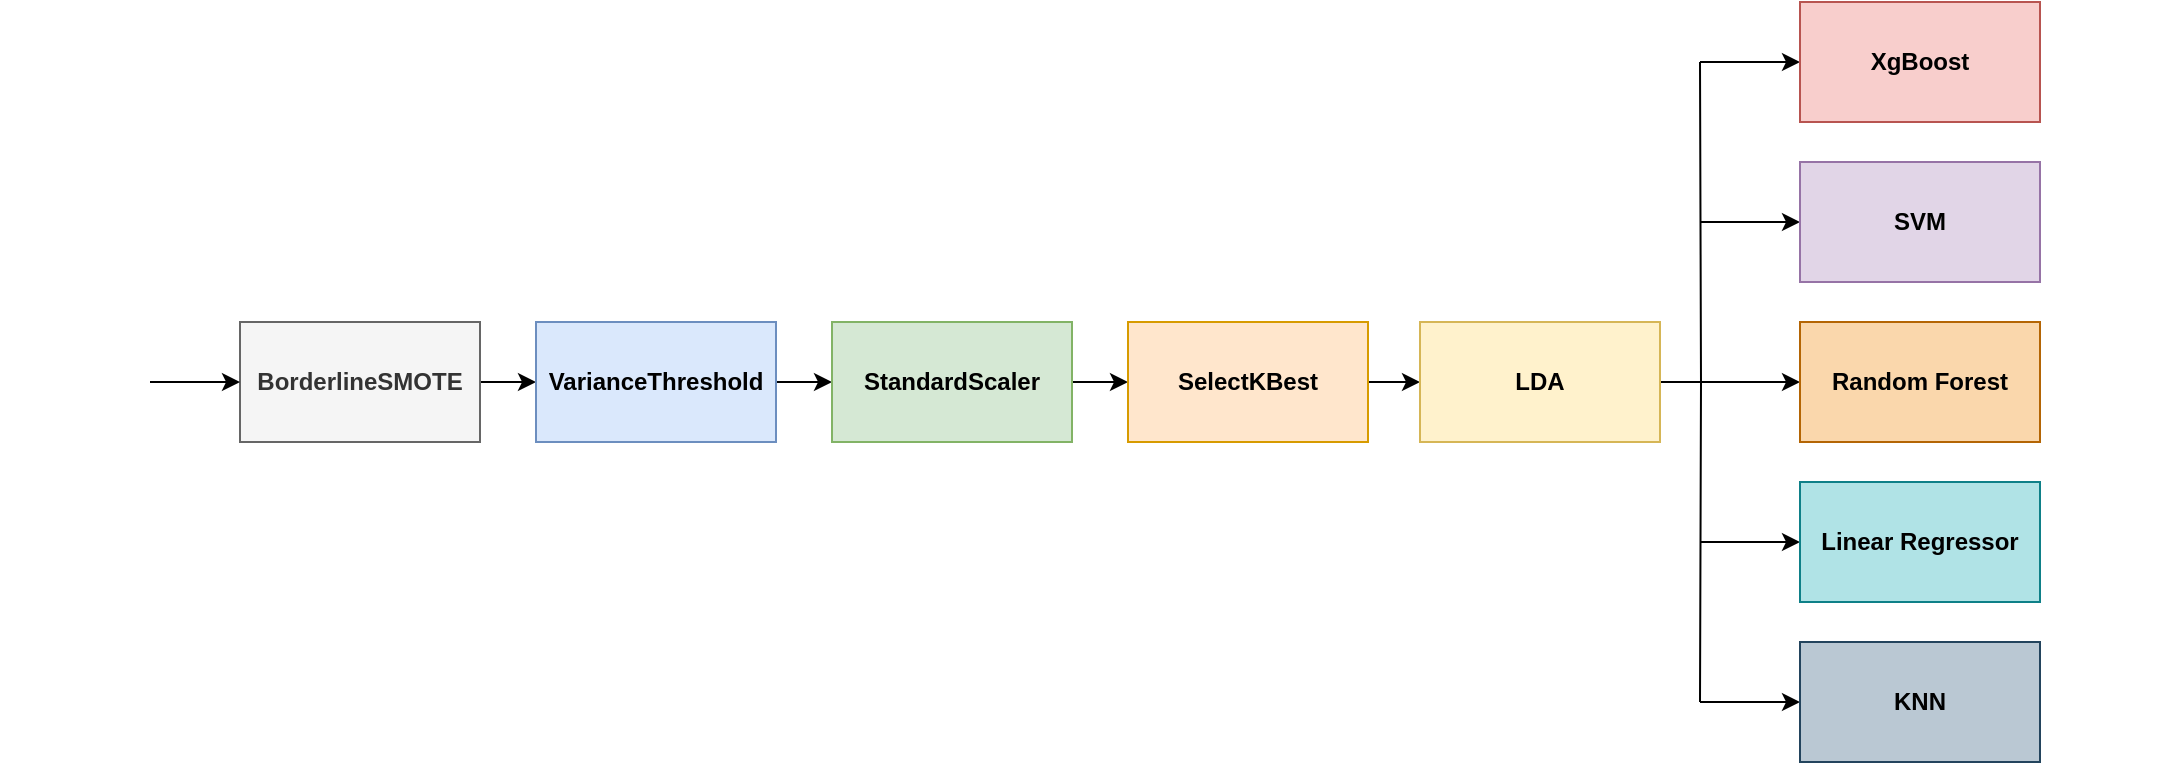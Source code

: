 <mxfile version="26.1.1">
  <diagram name="Page-1" id="pIDrR6ldWqi4g2rP5NIY">
    <mxGraphModel dx="1195" dy="688" grid="1" gridSize="10" guides="1" tooltips="1" connect="1" arrows="1" fold="1" page="1" pageScale="1" pageWidth="850" pageHeight="1100" math="0" shadow="0">
      <root>
        <mxCell id="0" />
        <mxCell id="1" parent="0" />
        <mxCell id="-23LSM0mr9r4y1XJ_UMX-23" value="" style="edgeStyle=orthogonalEdgeStyle;rounded=0;orthogonalLoop=1;jettySize=auto;html=1;fontSize=12;" edge="1" parent="1" source="-23LSM0mr9r4y1XJ_UMX-1" target="-23LSM0mr9r4y1XJ_UMX-2">
          <mxGeometry relative="1" as="geometry" />
        </mxCell>
        <mxCell id="-23LSM0mr9r4y1XJ_UMX-1" value="BorderlineSMOTE" style="rounded=0;whiteSpace=wrap;html=1;fontStyle=1;fillColor=#f5f5f5;fontColor=#333333;strokeColor=#666666;fontSize=12;" vertex="1" parent="1">
          <mxGeometry x="230" y="290" width="120" height="60" as="geometry" />
        </mxCell>
        <mxCell id="-23LSM0mr9r4y1XJ_UMX-24" value="" style="edgeStyle=orthogonalEdgeStyle;rounded=0;orthogonalLoop=1;jettySize=auto;html=1;fontSize=12;" edge="1" parent="1" source="-23LSM0mr9r4y1XJ_UMX-2" target="-23LSM0mr9r4y1XJ_UMX-3">
          <mxGeometry relative="1" as="geometry" />
        </mxCell>
        <mxCell id="-23LSM0mr9r4y1XJ_UMX-2" value="VarianceThreshold" style="rounded=0;whiteSpace=wrap;html=1;fontStyle=1;fillColor=#dae8fc;strokeColor=#6c8ebf;fontSize=12;" vertex="1" parent="1">
          <mxGeometry x="378" y="290" width="120" height="60" as="geometry" />
        </mxCell>
        <mxCell id="-23LSM0mr9r4y1XJ_UMX-26" value="" style="edgeStyle=orthogonalEdgeStyle;rounded=0;orthogonalLoop=1;jettySize=auto;html=1;fontSize=12;" edge="1" parent="1" source="-23LSM0mr9r4y1XJ_UMX-3" target="-23LSM0mr9r4y1XJ_UMX-4">
          <mxGeometry relative="1" as="geometry" />
        </mxCell>
        <mxCell id="-23LSM0mr9r4y1XJ_UMX-3" value="StandardScaler" style="rounded=0;whiteSpace=wrap;html=1;fontStyle=1;fillColor=#d5e8d4;strokeColor=#82b366;fontSize=12;" vertex="1" parent="1">
          <mxGeometry x="526" y="290" width="120" height="60" as="geometry" />
        </mxCell>
        <mxCell id="-23LSM0mr9r4y1XJ_UMX-27" value="" style="edgeStyle=orthogonalEdgeStyle;rounded=0;orthogonalLoop=1;jettySize=auto;html=1;fontSize=12;" edge="1" parent="1" source="-23LSM0mr9r4y1XJ_UMX-4" target="-23LSM0mr9r4y1XJ_UMX-6">
          <mxGeometry relative="1" as="geometry" />
        </mxCell>
        <mxCell id="-23LSM0mr9r4y1XJ_UMX-4" value="SelectKBest" style="rounded=0;whiteSpace=wrap;html=1;fontStyle=1;fillColor=#ffe6cc;strokeColor=#d79b00;fontSize=12;" vertex="1" parent="1">
          <mxGeometry x="674" y="290" width="120" height="60" as="geometry" />
        </mxCell>
        <mxCell id="-23LSM0mr9r4y1XJ_UMX-12" value="" style="edgeStyle=orthogonalEdgeStyle;rounded=0;orthogonalLoop=1;jettySize=auto;html=1;fontStyle=1;fontSize=12;" edge="1" parent="1" source="-23LSM0mr9r4y1XJ_UMX-6" target="-23LSM0mr9r4y1XJ_UMX-9">
          <mxGeometry relative="1" as="geometry" />
        </mxCell>
        <mxCell id="-23LSM0mr9r4y1XJ_UMX-15" style="edgeStyle=orthogonalEdgeStyle;rounded=0;orthogonalLoop=1;jettySize=auto;html=1;endArrow=none;startFill=0;fontStyle=1;fontSize=12;" edge="1" parent="1" source="-23LSM0mr9r4y1XJ_UMX-6">
          <mxGeometry relative="1" as="geometry">
            <mxPoint x="960.0" y="160" as="targetPoint" />
          </mxGeometry>
        </mxCell>
        <mxCell id="-23LSM0mr9r4y1XJ_UMX-16" style="edgeStyle=orthogonalEdgeStyle;rounded=0;orthogonalLoop=1;jettySize=auto;html=1;endArrow=none;startFill=0;fontStyle=1;fontSize=12;" edge="1" parent="1" source="-23LSM0mr9r4y1XJ_UMX-6">
          <mxGeometry relative="1" as="geometry">
            <mxPoint x="960.0" y="480" as="targetPoint" />
          </mxGeometry>
        </mxCell>
        <mxCell id="-23LSM0mr9r4y1XJ_UMX-6" value="LDA" style="rounded=0;whiteSpace=wrap;html=1;fontStyle=1;fillColor=#fff2cc;strokeColor=#d6b656;fontSize=12;" vertex="1" parent="1">
          <mxGeometry x="820" y="290" width="120" height="60" as="geometry" />
        </mxCell>
        <mxCell id="-23LSM0mr9r4y1XJ_UMX-17" style="edgeStyle=orthogonalEdgeStyle;rounded=0;orthogonalLoop=1;jettySize=auto;html=1;endArrow=none;startFill=1;startArrow=classic;fontStyle=1;fontSize=12;" edge="1" parent="1" source="-23LSM0mr9r4y1XJ_UMX-7">
          <mxGeometry relative="1" as="geometry">
            <mxPoint x="960.0" y="160" as="targetPoint" />
          </mxGeometry>
        </mxCell>
        <mxCell id="-23LSM0mr9r4y1XJ_UMX-7" value="XgBoost" style="rounded=0;whiteSpace=wrap;html=1;fontStyle=1;fillColor=#f8cecc;strokeColor=#b85450;fontSize=12;" vertex="1" parent="1">
          <mxGeometry x="1010" y="130" width="120" height="60" as="geometry" />
        </mxCell>
        <mxCell id="-23LSM0mr9r4y1XJ_UMX-19" style="edgeStyle=orthogonalEdgeStyle;rounded=0;orthogonalLoop=1;jettySize=auto;html=1;startArrow=classic;startFill=1;endArrow=none;fontStyle=1;fontSize=12;" edge="1" parent="1" source="-23LSM0mr9r4y1XJ_UMX-8">
          <mxGeometry relative="1" as="geometry">
            <mxPoint x="960.0" y="240" as="targetPoint" />
          </mxGeometry>
        </mxCell>
        <mxCell id="-23LSM0mr9r4y1XJ_UMX-8" value="SVM" style="rounded=0;whiteSpace=wrap;html=1;fontStyle=1;fillColor=#e1d5e7;strokeColor=#9673a6;fontSize=12;" vertex="1" parent="1">
          <mxGeometry x="1010" y="210" width="120" height="60" as="geometry" />
        </mxCell>
        <mxCell id="-23LSM0mr9r4y1XJ_UMX-9" value="Random Forest" style="rounded=0;whiteSpace=wrap;html=1;fontStyle=1;fillColor=#fad7ac;strokeColor=#b46504;fontSize=12;" vertex="1" parent="1">
          <mxGeometry x="1010" y="290" width="120" height="60" as="geometry" />
        </mxCell>
        <mxCell id="-23LSM0mr9r4y1XJ_UMX-20" style="edgeStyle=orthogonalEdgeStyle;rounded=0;orthogonalLoop=1;jettySize=auto;html=1;startArrow=classic;startFill=1;endArrow=none;fontStyle=1;fontSize=12;" edge="1" parent="1" source="-23LSM0mr9r4y1XJ_UMX-10">
          <mxGeometry relative="1" as="geometry">
            <mxPoint x="960.0" y="400" as="targetPoint" />
          </mxGeometry>
        </mxCell>
        <mxCell id="-23LSM0mr9r4y1XJ_UMX-10" value="Linear Regressor" style="rounded=0;whiteSpace=wrap;html=1;fontStyle=1;fillColor=#b0e3e6;strokeColor=#0e8088;fontSize=12;" vertex="1" parent="1">
          <mxGeometry x="1010" y="370" width="120" height="60" as="geometry" />
        </mxCell>
        <mxCell id="-23LSM0mr9r4y1XJ_UMX-18" style="edgeStyle=orthogonalEdgeStyle;rounded=0;orthogonalLoop=1;jettySize=auto;html=1;startArrow=classic;startFill=1;endArrow=none;fontStyle=1;fontSize=12;" edge="1" parent="1" source="-23LSM0mr9r4y1XJ_UMX-11">
          <mxGeometry relative="1" as="geometry">
            <mxPoint x="960.0" y="480" as="targetPoint" />
          </mxGeometry>
        </mxCell>
        <mxCell id="-23LSM0mr9r4y1XJ_UMX-11" value="KNN" style="rounded=0;whiteSpace=wrap;html=1;fontStyle=1;fillColor=#bac8d3;strokeColor=#23445d;fontSize=12;" vertex="1" parent="1">
          <mxGeometry x="1010" y="450" width="120" height="60" as="geometry" />
        </mxCell>
        <mxCell id="-23LSM0mr9r4y1XJ_UMX-22" value="" style="edgeStyle=orthogonalEdgeStyle;rounded=0;orthogonalLoop=1;jettySize=auto;html=1;fontSize=12;" edge="1" parent="1" source="-23LSM0mr9r4y1XJ_UMX-21" target="-23LSM0mr9r4y1XJ_UMX-1">
          <mxGeometry relative="1" as="geometry" />
        </mxCell>
        <mxCell id="-23LSM0mr9r4y1XJ_UMX-21" value="" style="shape=image;verticalLabelPosition=bottom;labelBackgroundColor=default;verticalAlign=top;aspect=fixed;imageAspect=0;image=https://cdn-icons-png.flaticon.com/512/8242/8242984.png;" vertex="1" parent="1">
          <mxGeometry x="110" y="282.5" width="75" height="75" as="geometry" />
        </mxCell>
        <mxCell id="-23LSM0mr9r4y1XJ_UMX-28" value="" style="shape=image;verticalLabelPosition=bottom;labelBackgroundColor=default;verticalAlign=top;aspect=fixed;imageAspect=0;image=https://cdn-icons-png.flaticon.com/512/3135/3135794.png;" vertex="1" parent="1">
          <mxGeometry x="1140" y="214" width="52" height="52" as="geometry" />
        </mxCell>
      </root>
    </mxGraphModel>
  </diagram>
</mxfile>
